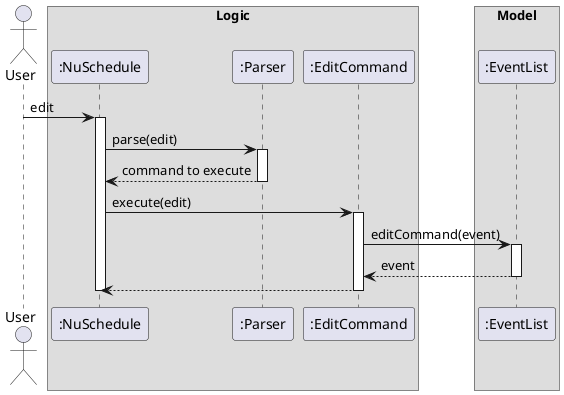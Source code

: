 @startuml
actor User

box Logic
participant ":NuSchedule" as NuSchedule
participant ":Parser" as Parser
participant ":EditCommand" as EditCommand
end box

box Model
participant ":EventList" as EventList
end box

User -> NuSchedule : edit
activate NuSchedule

NuSchedule -> Parser : parse(edit)
activate  Parser

Parser --> NuSchedule : command to execute
deactivate Parser

NuSchedule -> EditCommand : execute(edit)
activate EditCommand

EditCommand -> EventList : editCommand(event)
activate EventList

EventList --> EditCommand : event
deactivate EventList

EditCommand --> NuSchedule
deactivate EditCommand

deactivate NuSchedule
@enduml